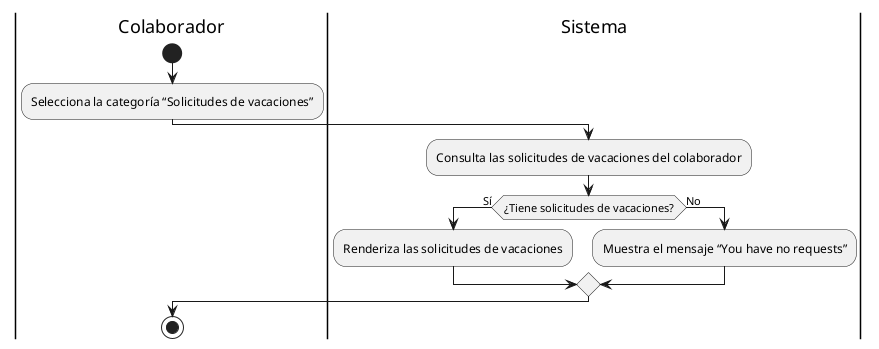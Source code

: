 @startuml
|Colaborador|
start
:Selecciona la categoría “Solicitudes de vacaciones”;

|Sistema|
:Consulta las solicitudes de vacaciones del colaborador;
if (¿Tiene solicitudes de vacaciones?) then (Sí)
    :Renderiza las solicitudes de vacaciones;
else (No)
    :Muestra el mensaje “You have no requests”;
endif

|Colaborador|
stop
@enduml
